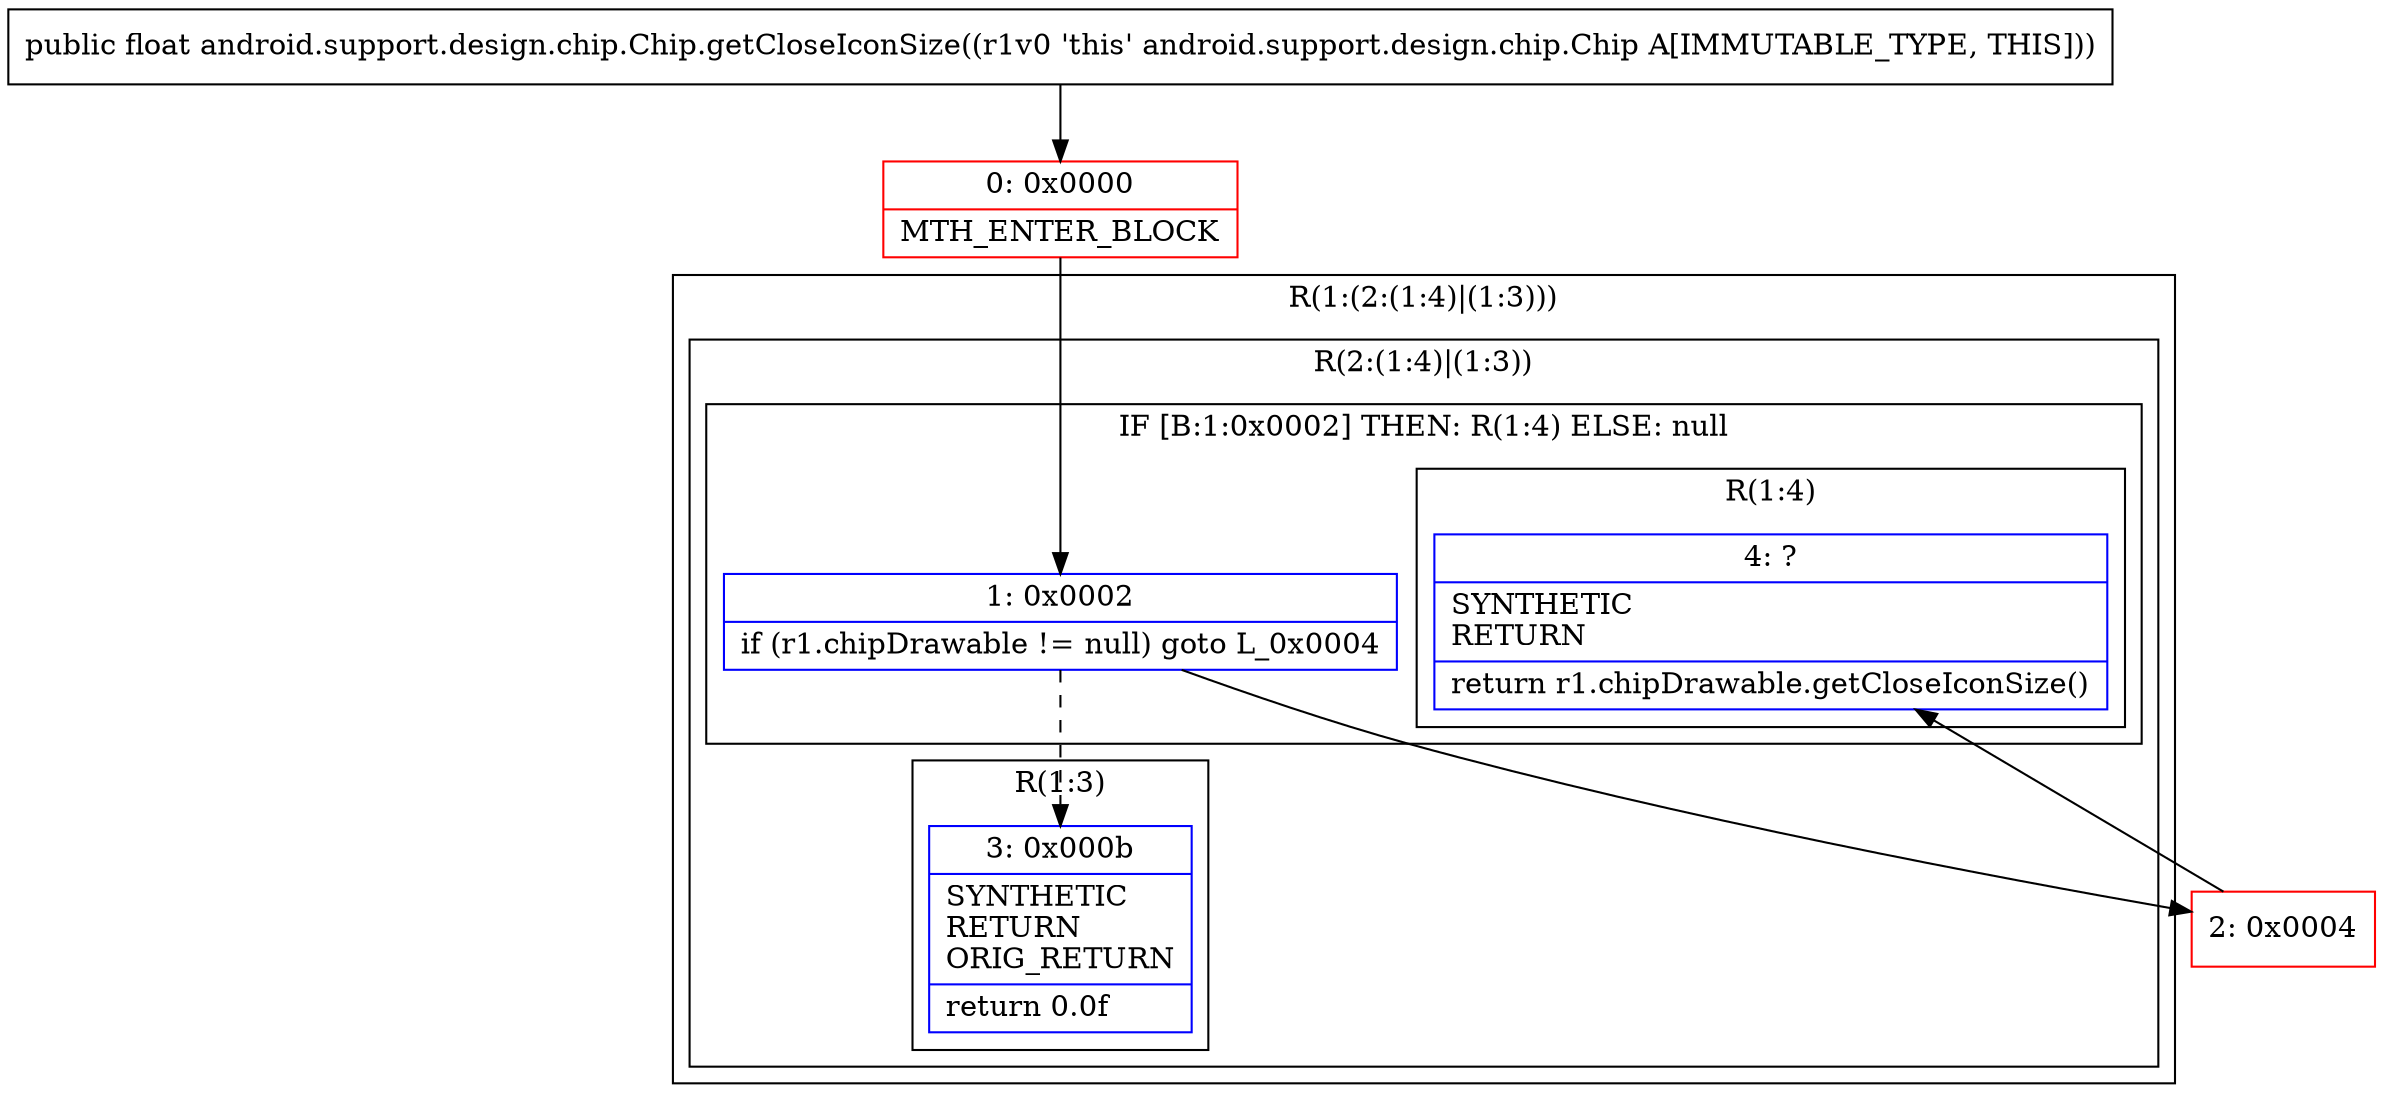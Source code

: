 digraph "CFG forandroid.support.design.chip.Chip.getCloseIconSize()F" {
subgraph cluster_Region_1054593391 {
label = "R(1:(2:(1:4)|(1:3)))";
node [shape=record,color=blue];
subgraph cluster_Region_791342640 {
label = "R(2:(1:4)|(1:3))";
node [shape=record,color=blue];
subgraph cluster_IfRegion_830124074 {
label = "IF [B:1:0x0002] THEN: R(1:4) ELSE: null";
node [shape=record,color=blue];
Node_1 [shape=record,label="{1\:\ 0x0002|if (r1.chipDrawable != null) goto L_0x0004\l}"];
subgraph cluster_Region_215598178 {
label = "R(1:4)";
node [shape=record,color=blue];
Node_4 [shape=record,label="{4\:\ ?|SYNTHETIC\lRETURN\l|return r1.chipDrawable.getCloseIconSize()\l}"];
}
}
subgraph cluster_Region_1827224639 {
label = "R(1:3)";
node [shape=record,color=blue];
Node_3 [shape=record,label="{3\:\ 0x000b|SYNTHETIC\lRETURN\lORIG_RETURN\l|return 0.0f\l}"];
}
}
}
Node_0 [shape=record,color=red,label="{0\:\ 0x0000|MTH_ENTER_BLOCK\l}"];
Node_2 [shape=record,color=red,label="{2\:\ 0x0004}"];
MethodNode[shape=record,label="{public float android.support.design.chip.Chip.getCloseIconSize((r1v0 'this' android.support.design.chip.Chip A[IMMUTABLE_TYPE, THIS])) }"];
MethodNode -> Node_0;
Node_1 -> Node_2;
Node_1 -> Node_3[style=dashed];
Node_0 -> Node_1;
Node_2 -> Node_4;
}

